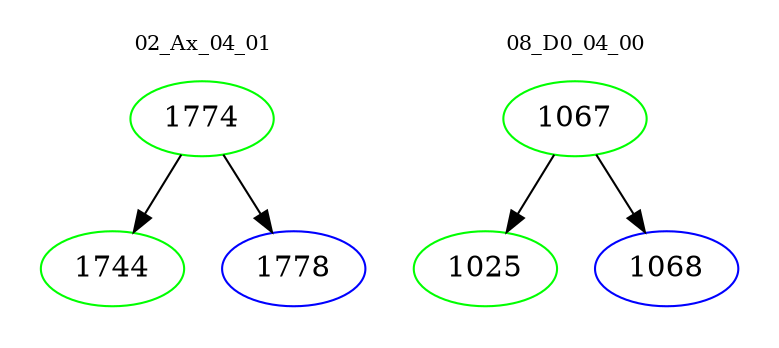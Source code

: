 digraph{
subgraph cluster_0 {
color = white
label = "02_Ax_04_01";
fontsize=10;
T0_1774 [label="1774", color="green"]
T0_1774 -> T0_1744 [color="black"]
T0_1744 [label="1744", color="green"]
T0_1774 -> T0_1778 [color="black"]
T0_1778 [label="1778", color="blue"]
}
subgraph cluster_1 {
color = white
label = "08_D0_04_00";
fontsize=10;
T1_1067 [label="1067", color="green"]
T1_1067 -> T1_1025 [color="black"]
T1_1025 [label="1025", color="green"]
T1_1067 -> T1_1068 [color="black"]
T1_1068 [label="1068", color="blue"]
}
}

